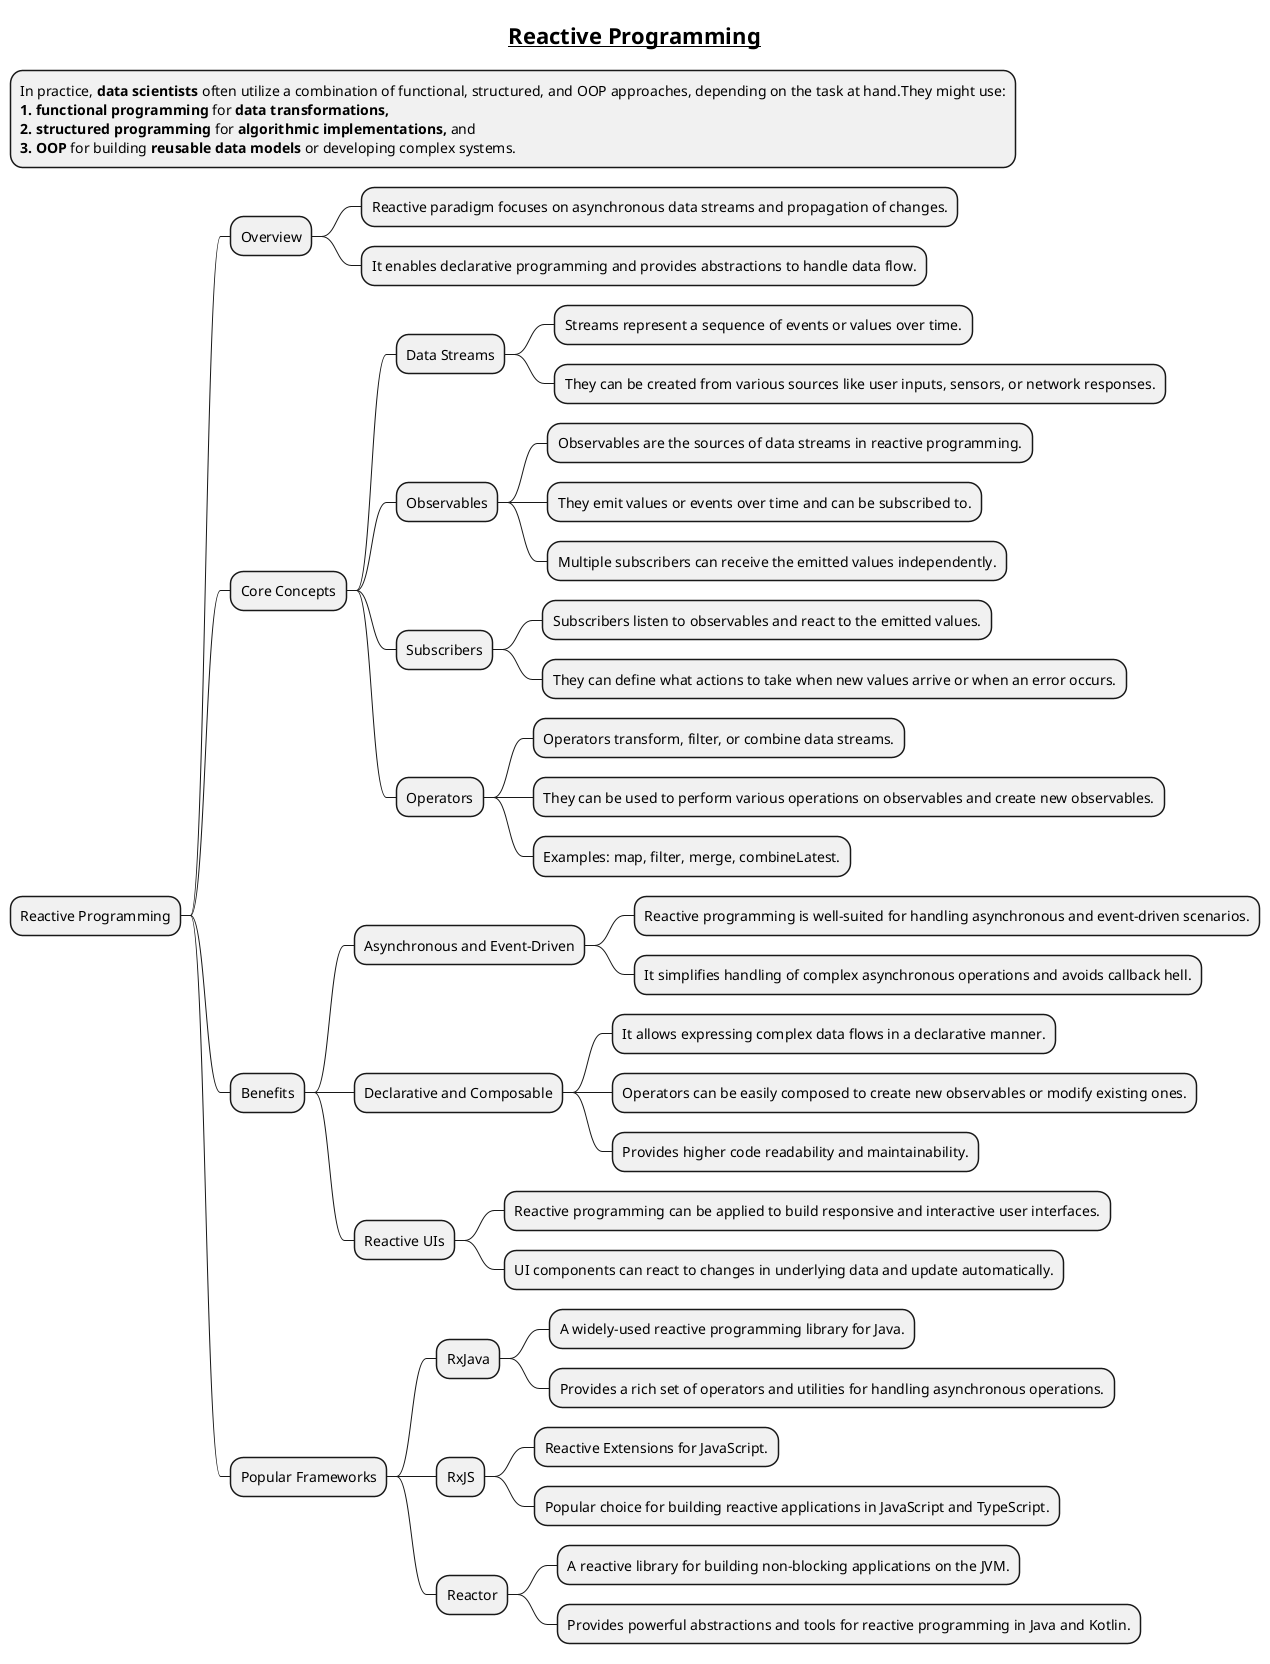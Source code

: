 @startmindmap
title = __Reactive Programming__

*:In practice, **data scientists** often utilize a combination of functional, structured, and OOP approaches, depending on the task at hand.They might use:
**1. functional programming** for **data transformations,**
**2. structured programming** for **algorithmic implementations,** and
**3. OOP** for building **reusable data models** or developing complex systems.;


* Reactive Programming
** Overview
*** Reactive paradigm focuses on asynchronous data streams and propagation of changes.
*** It enables declarative programming and provides abstractions to handle data flow.
** Core Concepts
*** Data Streams
**** Streams represent a sequence of events or values over time.
**** They can be created from various sources like user inputs, sensors, or network responses.
*** Observables
**** Observables are the sources of data streams in reactive programming.
**** They emit values or events over time and can be subscribed to.
**** Multiple subscribers can receive the emitted values independently.
*** Subscribers
**** Subscribers listen to observables and react to the emitted values.
**** They can define what actions to take when new values arrive or when an error occurs.
*** Operators
**** Operators transform, filter, or combine data streams.
**** They can be used to perform various operations on observables and create new observables.
**** Examples: map, filter, merge, combineLatest.
** Benefits
*** Asynchronous and Event-Driven
**** Reactive programming is well-suited for handling asynchronous and event-driven scenarios.
**** It simplifies handling of complex asynchronous operations and avoids callback hell.
*** Declarative and Composable
**** It allows expressing complex data flows in a declarative manner.
**** Operators can be easily composed to create new observables or modify existing ones.
**** Provides higher code readability and maintainability.
*** Reactive UIs
**** Reactive programming can be applied to build responsive and interactive user interfaces.
**** UI components can react to changes in underlying data and update automatically.
** Popular Frameworks
*** RxJava
**** A widely-used reactive programming library for Java.
**** Provides a rich set of operators and utilities for handling asynchronous operations.
*** RxJS
**** Reactive Extensions for JavaScript.
**** Popular choice for building reactive applications in JavaScript and TypeScript.
*** Reactor
**** A reactive library for building non-blocking applications on the JVM.
**** Provides powerful abstractions and tools for reactive programming in Java and Kotlin.
@endmindmap
